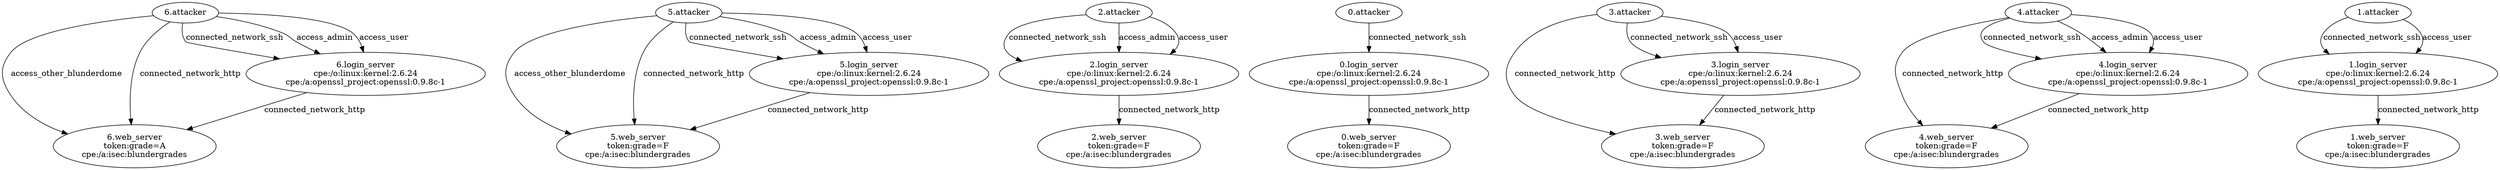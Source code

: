 digraph G {
0 [label="6.attacker"];
1 [label="6.web_server\ntoken:grade=A\ncpe:/a:isec:blundergrades"];
2 [label="6.login_server\ncpe:/o:linux:kernel:2.6.24\ncpe:/a:openssl_project:openssl:0.9.8c-1"];
3 [label="5.attacker"];
4 [label="5.web_server\ntoken:grade=F\ncpe:/a:isec:blundergrades"];
5 [label="5.login_server\ncpe:/o:linux:kernel:2.6.24\ncpe:/a:openssl_project:openssl:0.9.8c-1"];
6 [label="2.attacker"];
7 [label="2.web_server\ntoken:grade=F\ncpe:/a:isec:blundergrades"];
8 [label="2.login_server\ncpe:/o:linux:kernel:2.6.24\ncpe:/a:openssl_project:openssl:0.9.8c-1"];
9 [label="0.attacker"];
10 [label="0.web_server\ntoken:grade=F\ncpe:/a:isec:blundergrades"];
11 [label="0.login_server\ncpe:/o:linux:kernel:2.6.24\ncpe:/a:openssl_project:openssl:0.9.8c-1"];
12 [label="3.attacker"];
13 [label="3.web_server\ntoken:grade=F\ncpe:/a:isec:blundergrades"];
14 [label="3.login_server\ncpe:/o:linux:kernel:2.6.24\ncpe:/a:openssl_project:openssl:0.9.8c-1"];
15 [label="4.attacker"];
16 [label="4.web_server\ntoken:grade=F\ncpe:/a:isec:blundergrades"];
17 [label="4.login_server\ncpe:/o:linux:kernel:2.6.24\ncpe:/a:openssl_project:openssl:0.9.8c-1"];
18 [label="1.attacker"];
19 [label="1.web_server\ntoken:grade=F\ncpe:/a:isec:blundergrades"];
20 [label="1.login_server\ncpe:/o:linux:kernel:2.6.24\ncpe:/a:openssl_project:openssl:0.9.8c-1"];
0 -> 1  [key=0, label=access_other_blunderdome];
0 -> 1  [key=1, label=connected_network_http];
0 -> 2  [key=0, label=connected_network_ssh];
0 -> 2  [key=1, label=access_admin];
0 -> 2  [key=2, label=access_user];
2 -> 1  [key=0, label=connected_network_http];
3 -> 4  [key=0, label=access_other_blunderdome];
3 -> 4  [key=1, label=connected_network_http];
3 -> 5  [key=0, label=connected_network_ssh];
3 -> 5  [key=1, label=access_admin];
3 -> 5  [key=2, label=access_user];
5 -> 4  [key=0, label=connected_network_http];
6 -> 8  [key=0, label=connected_network_ssh];
6 -> 8  [key=1, label=access_admin];
6 -> 8  [key=2, label=access_user];
8 -> 7  [key=0, label=connected_network_http];
9 -> 11  [key=0, label=connected_network_ssh];
11 -> 10  [key=0, label=connected_network_http];
12 -> 13  [key=0, label=connected_network_http];
12 -> 14  [key=0, label=connected_network_ssh];
12 -> 14  [key=1, label=access_user];
14 -> 13  [key=0, label=connected_network_http];
15 -> 16  [key=0, label=connected_network_http];
15 -> 17  [key=0, label=connected_network_ssh];
15 -> 17  [key=1, label=access_admin];
15 -> 17  [key=2, label=access_user];
17 -> 16  [key=0, label=connected_network_http];
18 -> 20  [key=0, label=connected_network_ssh];
18 -> 20  [key=1, label=access_user];
20 -> 19  [key=0, label=connected_network_http];
}
